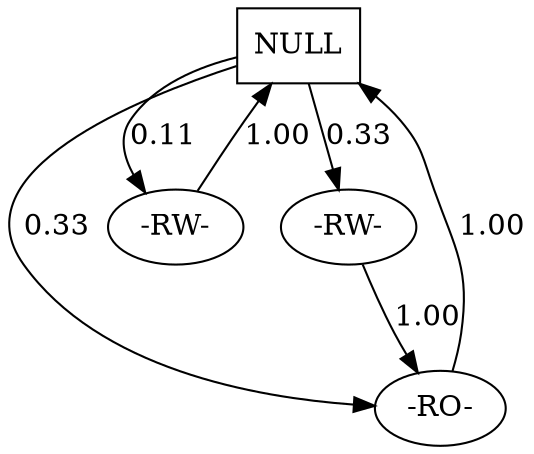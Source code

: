 digraph {
  0 [label="NULL",shape=box];
  1 [label="-RO-"];
  2 [label="-RW-"];
  3 [label="-RW-"];
0->2 [label="0.11", weight="0.11",];
0->1 [label="0.33", weight="0.33",];
0->3 [label="0.33", weight="0.33",];
1->0 [label="1.00", weight="1.00",];
2->0 [label="1.00", weight="1.00",];
3->1 [label="1.00", weight="1.00",];
} // digraph
